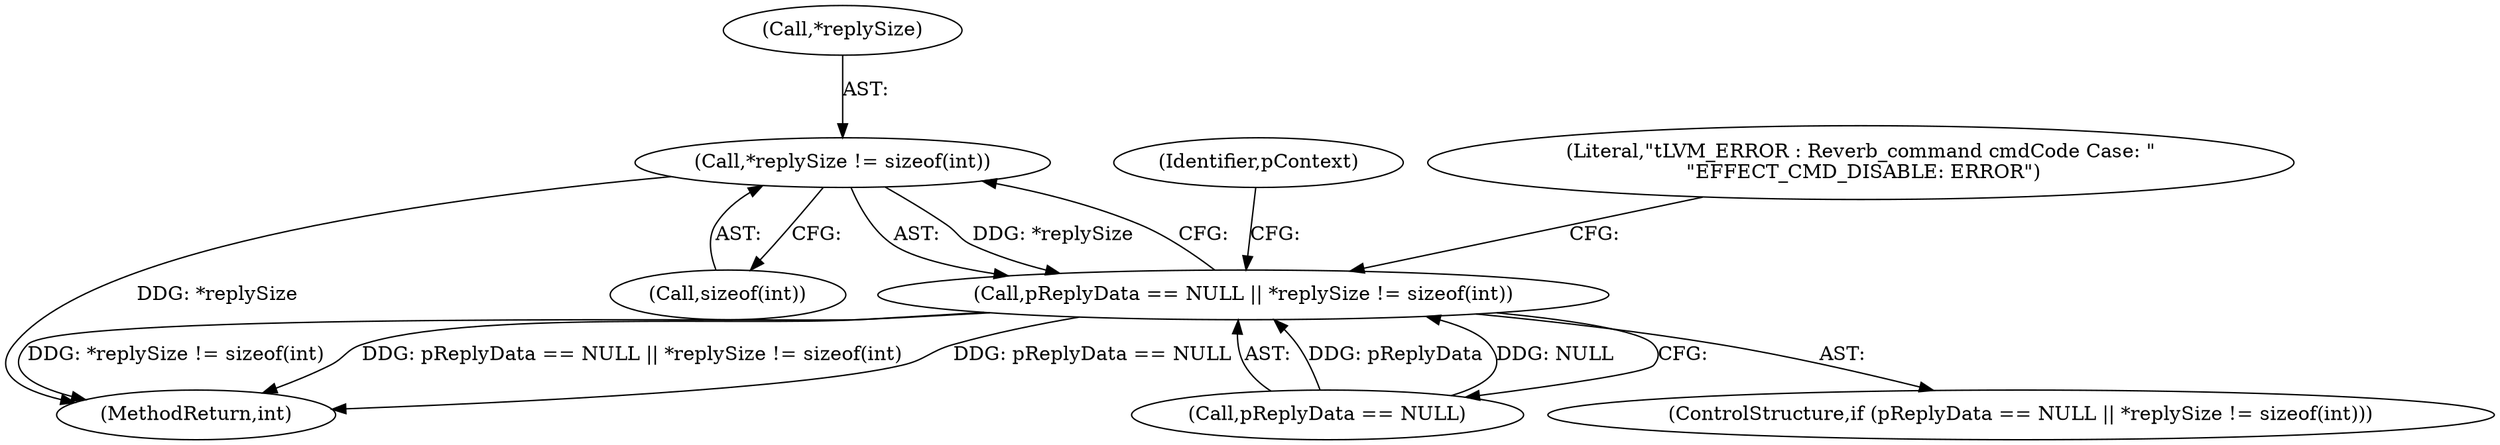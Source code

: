 digraph "0_Android_aeea52da00d210587fb3ed895de3d5f2e0264c88_6@API" {
"1000478" [label="(Call,*replySize != sizeof(int))"];
"1000474" [label="(Call,pReplyData == NULL || *replySize != sizeof(int))"];
"1000492" [label="(Identifier,pContext)"];
"1000478" [label="(Call,*replySize != sizeof(int))"];
"1000474" [label="(Call,pReplyData == NULL || *replySize != sizeof(int))"];
"1000481" [label="(Call,sizeof(int))"];
"1000473" [label="(ControlStructure,if (pReplyData == NULL || *replySize != sizeof(int)))"];
"1000485" [label="(Literal,\"\tLVM_ERROR : Reverb_command cmdCode Case: \"\n \"EFFECT_CMD_DISABLE: ERROR\")"];
"1000641" [label="(MethodReturn,int)"];
"1000475" [label="(Call,pReplyData == NULL)"];
"1000479" [label="(Call,*replySize)"];
"1000478" -> "1000474"  [label="AST: "];
"1000478" -> "1000481"  [label="CFG: "];
"1000479" -> "1000478"  [label="AST: "];
"1000481" -> "1000478"  [label="AST: "];
"1000474" -> "1000478"  [label="CFG: "];
"1000478" -> "1000641"  [label="DDG: *replySize"];
"1000478" -> "1000474"  [label="DDG: *replySize"];
"1000474" -> "1000473"  [label="AST: "];
"1000474" -> "1000475"  [label="CFG: "];
"1000475" -> "1000474"  [label="AST: "];
"1000485" -> "1000474"  [label="CFG: "];
"1000492" -> "1000474"  [label="CFG: "];
"1000474" -> "1000641"  [label="DDG: pReplyData == NULL || *replySize != sizeof(int)"];
"1000474" -> "1000641"  [label="DDG: pReplyData == NULL"];
"1000474" -> "1000641"  [label="DDG: *replySize != sizeof(int)"];
"1000475" -> "1000474"  [label="DDG: pReplyData"];
"1000475" -> "1000474"  [label="DDG: NULL"];
}
